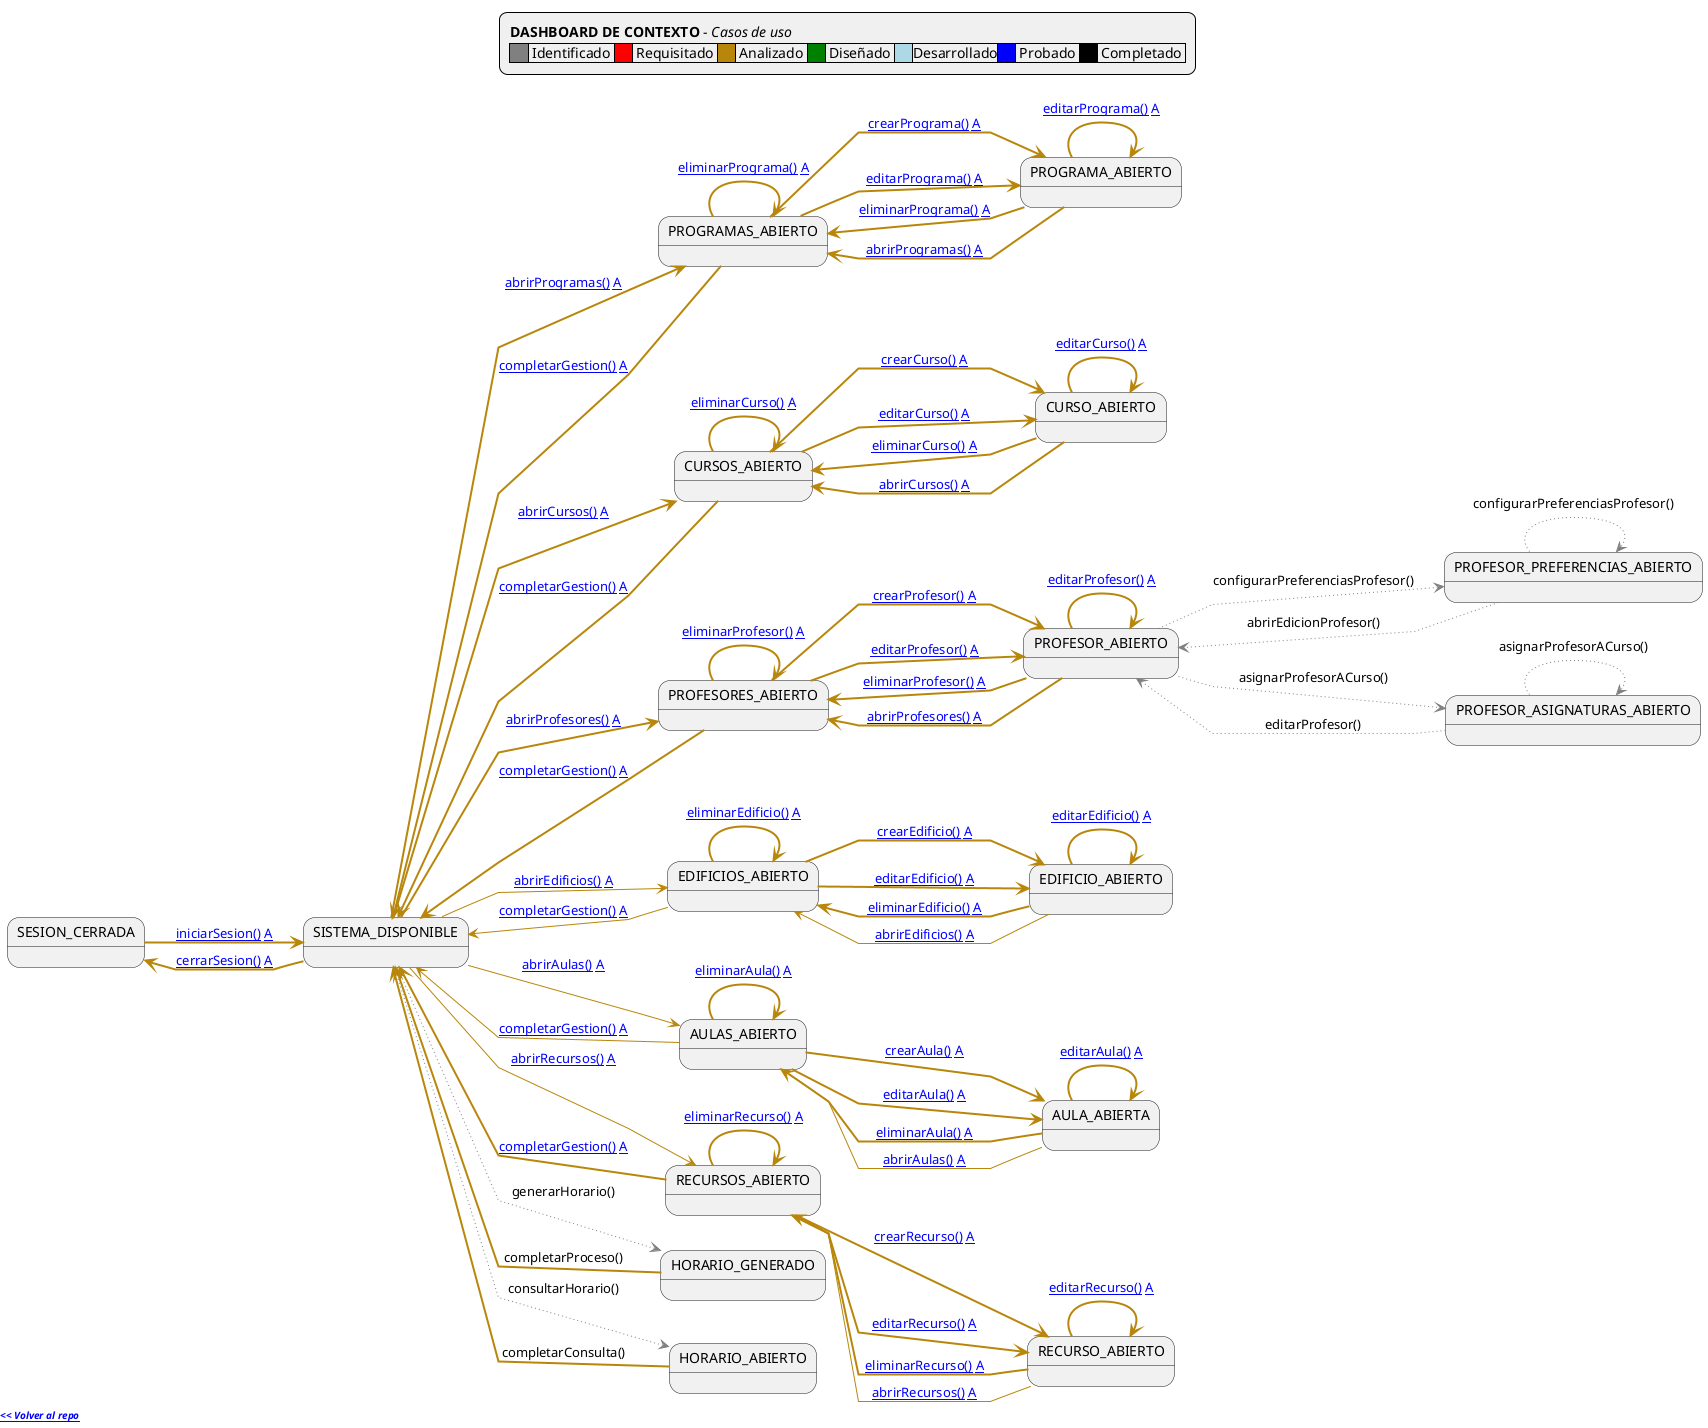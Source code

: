 @startuml diagrama-contexto-administrador

left to right direction
skinparam linetype polyline

<style>
legend {
  BackGroundColor #f0f0f0;
  'Margin 30
  Padding 10
}
footer {
  HorizontalAlignment left
}

</style>

legend top
    **DASHBOARD DE CONTEXTO** - <i>Casos de uso</i>
    '====
    |<#gray>     | Identificado |<#red>     | Requisitado |<#darkgoldenrod>     | Analizado |<#green>     | Diseñado |<#lightblue>     |Desarrollado|<#blue>     | Probado |<#black>     | Completado |
    '====
    '[**nombreCasoUso()**] -> Especificación detallada / [**A**] -> Análisis MVC
    '====
end legend

footer
**<i>[[https://github.com/mmasias/pySigHor << Volver al repo]]</i>** 
end footer

state "SESION_CERRADA" as NoAuth
state "SISTEMA_DISPONIBLE" as Menu

state "PROGRAMAS_ABIERTO" as ListProgramas
state "PROGRAMA_ABIERTO" as EditPrograma
state "CURSOS_ABIERTO" as ListCursos
state "CURSO_ABIERTO" as EditCurso
state "PROFESORES_ABIERTO" as ListProfesores
state "PROFESOR_ABIERTO" as EditProfesor
state "PROFESOR_PREFERENCIAS_ABIERTO" as EditProfesorPreferencias
state "EDIFICIOS_ABIERTO" as ListEdificios
state "EDIFICIO_ABIERTO" as EditEdificio
state "AULAS_ABIERTO" as ListAulas
state "AULA_ABIERTA" as EditAula
state "RECURSOS_ABIERTO" as ListRecursos
state "RECURSO_ABIERTO" as EditRecurso

state "PROFESOR_ASIGNATURAS_ABIERTO" as Asignaciones
state "HORARIO_GENERADO" as Generacion
state "HORARIO_ABIERTO" as Consulta

NoAuth -[#darkgoldenrod,thickness=2]-> Menu: [[https://github.com/mmasias/pySigHor/blob/main/RUP/00-casos-uso/02-detalle/iniciarSesion/README.md iniciarSesion()]] [[https://github.com/mmasias/pySigHor/blob/main/RUP/01-analisis/casos-uso/iniciarSesion/README.md A]]

Menu -[#darkgoldenrod,thickness=2]-> NoAuth: [[https://github.com/mmasias/pySigHor/blob/main/RUP/00-casos-uso/02-detalle/cerrarSesion/README.md cerrarSesion()]] [[https://github.com/mmasias/pySigHor/blob/main/RUP/01-analisis/casos-uso/cerrarSesion/README.md A]]
Menu -[#darkgoldenrod,thickness=2]-> ListProgramas: [[https://github.com/mmasias/pySigHor/blob/main/RUP/00-casos-uso/02-detalle/abrirProgramas/README.md abrirProgramas()]] [[https://github.com/mmasias/pySigHor/blob/main/RUP/01-analisis/casos-uso/abrirProgramas/README.md A]]
Menu -[#darkgoldenrod,thickness=2]-> ListCursos: [[https://github.com/mmasias/pySigHor/blob/main/RUP/00-casos-uso/02-detalle/abrirCursos/README.md abrirCursos()]] [[https://github.com/mmasias/pySigHor/blob/main/RUP/01-analisis/casos-uso/abrirCursos/README.md A]]
Menu -[#darkgoldenrod,thickness=2]-> ListProfesores: [[https://github.com/mmasias/pySigHor/blob/main/RUP/00-casos-uso/02-detalle/abrirProfesores/README.md abrirProfesores()]] [[https://github.com/mmasias/pySigHor/blob/main/RUP/01-analisis/casos-uso/abrirProfesores/README.md A]]
Menu -[#darkgoldenrod]-> ListEdificios: [[https://github.com/mmasias/pySigHor/blob/main/RUP/00-casos-uso/02-detalle/abrirEdificios/README.md abrirEdificios()]] [[https://github.com/mmasias/pySigHor/blob/main/RUP/01-analisis/casos-uso/abrirEdificios/README.md A]]
Menu -[#darkgoldenrod]-> ListAulas: [[https://github.com/mmasias/pySigHor/blob/main/RUP/00-casos-uso/02-detalle/abrirAulas/README.md abrirAulas()]] [[https://github.com/mmasias/pySigHor/blob/main/RUP/01-analisis/casos-uso/abrirAulas/README.md A]]
Menu -[#darkgoldenrod]-> ListRecursos: [[https://github.com/mmasias/pySigHor/blob/main/RUP/00-casos-uso/02-detalle/abrirRecursos/README.md abrirRecursos()]] [[https://github.com/mmasias/pySigHor/blob/main/RUP/01-analisis/casos-uso/abrirRecursos/README.md A]]
Menu -[#gray,dotted]-> Generacion: generarHorario()
Menu -[#gray,dotted]-> Consulta: consultarHorario()

EditProfesor -[#gray,dotted]-> Asignaciones: asignarProfesorACurso()

Asignaciones -[#gray,dotted]-> Asignaciones: asignarProfesorACurso()
Asignaciones -[#gray,dotted]-> EditProfesor: editarProfesor()
ListProgramas -[#darkgoldenrod,thickness=2]-> EditPrograma: [[https://github.com/mmasias/pySigHor/blob/main/RUP/00-casos-uso/02-detalle/crearPrograma/README.md crearPrograma()]] [[https://github.com/mmasias/pySigHor/blob/main/RUP/01-analisis/casos-uso/crearPrograma/README.md A]]
ListProgramas -[#darkgoldenrod,thickness=2]-> EditPrograma: [[https://github.com/mmasias/pySigHor/blob/main/RUP/00-casos-uso/02-detalle/editarPrograma/README.md editarPrograma()]] [[https://github.com/mmasias/pySigHor/blob/main/RUP/01-analisis/casos-uso/editarPrograma/README.md A]]
ListProgramas -[#darkgoldenrod,thickness=2]-> ListProgramas: [[https://github.com/mmasias/pySigHor/blob/main/RUP/00-casos-uso/02-detalle/eliminarPrograma/README.md eliminarPrograma()]] [[https://github.com/mmasias/pySigHor/blob/main/RUP/01-analisis/casos-uso/eliminarPrograma/README.md A]]
EditPrograma -[#darkgoldenrod,thickness=2]-> EditPrograma: [[https://github.com/mmasias/pySigHor/blob/main/RUP/00-casos-uso/02-detalle/editarPrograma/README.md editarPrograma()]] [[https://github.com/mmasias/pySigHor/blob/main/RUP/01-analisis/casos-uso/editarPrograma/README.md A]]
EditPrograma -[#darkgoldenrod,thickness=2]-> ListProgramas: [[https://github.com/mmasias/pySigHor/blob/main/RUP/00-casos-uso/02-detalle/eliminarPrograma/README.md eliminarPrograma()]] [[https://github.com/mmasias/pySigHor/blob/main/RUP/01-analisis/casos-uso/eliminarPrograma/README.md A]]
EditPrograma -[#darkgoldenrod,thickness=2]-> ListProgramas: [[https://github.com/mmasias/pySigHor/blob/main/RUP/00-casos-uso/02-detalle/abrirProgramas/README.md abrirProgramas()]] [[https://github.com/mmasias/pySigHor/blob/main/RUP/01-analisis/casos-uso/abrirProgramas/README.md A]]
ListCursos -[#darkgoldenrod,thickness=2]-> EditCurso: [[https://github.com/mmasias/pySigHor/blob/main/RUP/00-casos-uso/02-detalle/crearCurso/README.md crearCurso()]] [[https://github.com/mmasias/pySigHor/blob/main/RUP/01-analisis/casos-uso/crearCurso/README.md A]]
ListCursos -[#darkgoldenrod,thickness=2]-> EditCurso: [[https://github.com/mmasias/pySigHor/blob/main/RUP/00-casos-uso/02-detalle/editarCurso/README.md editarCurso()]] [[https://github.com/mmasias/pySigHor/blob/main/RUP/01-analisis/casos-uso/editarCurso/README.md A]]
ListCursos -[#darkgoldenrod,thickness=2]-> ListCursos: [[https://github.com/mmasias/pySigHor/blob/main/RUP/00-casos-uso/02-detalle/eliminarCurso/README.md eliminarCurso()]] [[https://github.com/mmasias/pySigHor/blob/main/RUP/01-analisis/casos-uso/eliminarCurso/README.md A]]
EditCurso -[#darkgoldenrod,thickness=2]-> EditCurso: [[https://github.com/mmasias/pySigHor/blob/main/RUP/00-casos-uso/02-detalle/editarCurso/README.md editarCurso()]] [[https://github.com/mmasias/pySigHor/blob/main/RUP/01-analisis/casos-uso/editarCurso/README.md A]]
EditCurso -[#darkgoldenrod,thickness=2]-> ListCursos: [[https://github.com/mmasias/pySigHor/blob/main/RUP/00-casos-uso/02-detalle/eliminarCurso/README.md eliminarCurso()]] [[https://github.com/mmasias/pySigHor/blob/main/RUP/01-analisis/casos-uso/eliminarCurso/README.md A]]
EditCurso -[#darkgoldenrod,thickness=2]-> ListCursos: [[https://github.com/mmasias/pySigHor/blob/main/RUP/00-casos-uso/02-detalle/abrirCursos/README.md abrirCursos()]] [[https://github.com/mmasias/pySigHor/blob/main/RUP/01-analisis/casos-uso/abrirCursos/README.md A]]
ListProfesores -[#darkgoldenrod,thickness=2]-> EditProfesor: [[https://github.com/mmasias/pySigHor/blob/main/RUP/00-casos-uso/02-detalle/crearProfesor/README.md crearProfesor()]] [[https://github.com/mmasias/pySigHor/blob/main/RUP/01-analisis/casos-uso/crearProfesor/README.md A]]
ListProfesores -[#darkgoldenrod,thickness=2]-> EditProfesor: [[https://github.com/mmasias/pySigHor/blob/main/RUP/00-casos-uso/02-detalle/editarProfesor/README.md editarProfesor()]] [[https://github.com/mmasias/pySigHor/blob/main/RUP/01-analisis/casos-uso/editarProfesor/README.md A]]
ListProfesores -[#darkgoldenrod,thickness=2]-> ListProfesores: [[https://github.com/mmasias/pySigHor/blob/main/RUP/00-casos-uso/02-detalle/eliminarProfesor/README.md eliminarProfesor()]] [[https://github.com/mmasias/pySigHor/blob/main/RUP/01-analisis/casos-uso/eliminarProfesor/README.md A]]
EditProfesor -[#darkgoldenrod,thickness=2]-> EditProfesor: [[https://github.com/mmasias/pySigHor/blob/main/RUP/00-casos-uso/02-detalle/editarProfesor/README.md editarProfesor()]] [[https://github.com/mmasias/pySigHor/blob/main/RUP/01-analisis/casos-uso/editarProfesor/README.md A]]
EditProfesor -[#darkgoldenrod,thickness=2]-> ListProfesores: [[https://github.com/mmasias/pySigHor/blob/main/RUP/00-casos-uso/02-detalle/eliminarProfesor/README.md eliminarProfesor()]] [[https://github.com/mmasias/pySigHor/blob/main/RUP/01-analisis/casos-uso/eliminarProfesor/README.md A]]
EditProfesor -[#gray,dotted]-> EditProfesorPreferencias: configurarPreferenciasProfesor()
EditProfesor -[#darkgoldenrod,thickness=2]-> ListProfesores: [[https://github.com/mmasias/pySigHor/blob/main/RUP/00-casos-uso/02-detalle/abrirProfesores/README.md abrirProfesores()]] [[https://github.com/mmasias/pySigHor/blob/main/RUP/01-analisis/casos-uso/abrirProfesores/README.md A]]
EditProfesorPreferencias -[#gray,dotted]-> EditProfesorPreferencias: configurarPreferenciasProfesor()
EditProfesorPreferencias -[#gray,dotted]-> EditProfesor: abrirEdicionProfesor()
ListEdificios -[#darkgoldenrod,bold]-> EditEdificio: [[https://github.com/mmasias/pySigHor/blob/main/RUP/00-casos-uso/02-detalle/crearEdificio/README.md crearEdificio()]] [[https://github.com/mmasias/pySigHor/blob/main/RUP/01-analisis/casos-uso/crearEdificio/README.md A]]
ListEdificios -[#darkgoldenrod,bold]-> EditEdificio: [[https://github.com/mmasias/pySigHor/blob/main/RUP/00-casos-uso/02-detalle/editarEdificio/README.md editarEdificio()]] [[https://github.com/mmasias/pySigHor/blob/main/RUP/01-analisis/casos-uso/editarEdificio/README.md A]]
ListEdificios -[#darkgoldenrod,bold]-> ListEdificios: [[https://github.com/mmasias/pySigHor/blob/main/RUP/00-casos-uso/02-detalle/eliminarEdificio/README.md eliminarEdificio()]] [[https://github.com/mmasias/pySigHor/blob/main/RUP/01-analisis/casos-uso/eliminarEdificio/README.md A]]
EditEdificio -[#darkgoldenrod,bold]-> EditEdificio: [[https://github.com/mmasias/pySigHor/blob/main/RUP/00-casos-uso/02-detalle/editarEdificio/README.md editarEdificio()]] [[https://github.com/mmasias/pySigHor/blob/main/RUP/01-analisis/casos-uso/editarEdificio/README.md A]]
EditEdificio -[#darkgoldenrod,bold]-> ListEdificios: [[https://github.com/mmasias/pySigHor/blob/main/RUP/00-casos-uso/02-detalle/eliminarEdificio/README.md eliminarEdificio()]] [[https://github.com/mmasias/pySigHor/blob/main/RUP/01-analisis/casos-uso/eliminarEdificio/README.md A]]
EditEdificio -[#darkgoldenrod]-> ListEdificios: [[https://github.com/mmasias/pySigHor/blob/main/RUP/00-casos-uso/02-detalle/abrirEdificios/README.md abrirEdificios()]] [[https://github.com/mmasias/pySigHor/blob/main/RUP/01-analisis/casos-uso/abrirEdificios/README.md A]]
ListAulas -[#darkgoldenrod,bold]-> EditAula: [[https://github.com/mmasias/pySigHor/blob/main/RUP/00-casos-uso/02-detalle/crearAula/README.md crearAula()]] [[https://github.com/mmasias/pySigHor/blob/main/RUP/01-analisis/casos-uso/crearAula/README.md A]]
ListAulas -[#darkgoldenrod,bold]-> EditAula: [[https://github.com/mmasias/pySigHor/blob/main/RUP/00-casos-uso/02-detalle/editarAula/README.md editarAula()]] [[https://github.com/mmasias/pySigHor/blob/main/RUP/01-analisis/casos-uso/editarAula/README.md A]]
ListAulas -[#darkgoldenrod,bold]-> ListAulas: [[https://github.com/mmasias/pySigHor/blob/main/RUP/00-casos-uso/02-detalle/eliminarAula/README.md eliminarAula()]] [[https://github.com/mmasias/pySigHor/blob/main/RUP/01-analisis/casos-uso/eliminarAula/README.md A]]
EditAula -[#darkgoldenrod,bold]-> EditAula: [[https://github.com/mmasias/pySigHor/blob/main/RUP/00-casos-uso/02-detalle/editarAula/README.md editarAula()]] [[https://github.com/mmasias/pySigHor/blob/main/RUP/01-analisis/casos-uso/editarAula/README.md A]]
EditAula -[#darkgoldenrod,bold]-> ListAulas: [[https://github.com/mmasias/pySigHor/blob/main/RUP/00-casos-uso/02-detalle/eliminarAula/README.md eliminarAula()]] [[https://github.com/mmasias/pySigHor/blob/main/RUP/01-analisis/casos-uso/eliminarAula/README.md A]]
EditAula -[#darkgoldenrod]-> ListAulas: [[https://github.com/mmasias/pySigHor/blob/main/RUP/00-casos-uso/02-detalle/abrirAulas/README.md abrirAulas()]] [[https://github.com/mmasias/pySigHor/blob/main/RUP/01-analisis/casos-uso/abrirAulas/README.md A]]
ListRecursos -[#darkgoldenrod,bold]-> EditRecurso: [[https://github.com/mmasias/pySigHor/blob/main/RUP/00-casos-uso/02-detalle/crearRecurso/README.md crearRecurso()]] [[https://github.com/mmasias/pySigHor/blob/main/RUP/01-analisis/casos-uso/crearRecurso/README.md A]]
ListRecursos -[#darkgoldenrod,bold]-> EditRecurso: [[https://github.com/mmasias/pySigHor/blob/main/RUP/00-casos-uso/02-detalle/editarRecurso/README.md editarRecurso()]] [[https://github.com/mmasias/pySigHor/blob/main/RUP/01-analisis/casos-uso/editarRecurso/README.md A]]
ListRecursos -[#darkgoldenrod,bold]-> ListRecursos: [[https://github.com/mmasias/pySigHor/blob/main/RUP/00-casos-uso/02-detalle/eliminarRecurso/README.md eliminarRecurso()]] [[https://github.com/mmasias/pySigHor/blob/main/RUP/01-analisis/casos-uso/eliminarRecurso/README.md A]]
EditRecurso -[#darkgoldenrod,bold]-> EditRecurso: [[https://github.com/mmasias/pySigHor/blob/main/RUP/00-casos-uso/02-detalle/editarRecurso/README.md editarRecurso()]] [[https://github.com/mmasias/pySigHor/blob/main/RUP/01-analisis/casos-uso/editarRecurso/README.md A]]
EditRecurso -[#darkgoldenrod,bold]-> ListRecursos: [[https://github.com/mmasias/pySigHor/blob/main/RUP/00-casos-uso/02-detalle/eliminarRecurso/README.md eliminarRecurso()]] [[https://github.com/mmasias/pySigHor/blob/main/RUP/01-analisis/casos-uso/eliminarRecurso/README.md A]]
EditRecurso -[#darkgoldenrod]-> ListRecursos: [[https://github.com/mmasias/pySigHor/blob/main/RUP/00-casos-uso/02-detalle/abrirRecursos/README.md abrirRecursos()]] [[https://github.com/mmasias/pySigHor/blob/main/RUP/01-analisis/casos-uso/abrirRecursos/README.md A]]
ListProgramas -[#darkgoldenrod,thickness=2]-> Menu: [[https://github.com/mmasias/pySigHor/blob/main/RUP/00-casos-uso/02-detalle/completarGestion/README.md completarGestion()]] [[https://github.com/mmasias/pySigHor/blob/main/RUP/01-analisis/casos-uso/completarGestion/README.md A]]
ListCursos -[#darkgoldenrod,thickness=2]-> Menu: [[https://github.com/mmasias/pySigHor/blob/main/RUP/00-casos-uso/02-detalle/completarGestion/README.md completarGestion()]] [[https://github.com/mmasias/pySigHor/blob/main/RUP/01-analisis/casos-uso/completarGestion/README.md A]]
ListProfesores -[#darkgoldenrod,thickness=2]-> Menu: [[https://github.com/mmasias/pySigHor/blob/main/RUP/00-casos-uso/02-detalle/completarGestion/README.md completarGestion()]] [[https://github.com/mmasias/pySigHor/blob/main/RUP/01-analisis/casos-uso/completarGestion/README.md A]]
ListEdificios -[#darkgoldenrod]-> Menu: [[https://github.com/mmasias/pySigHor/blob/main/RUP/00-casos-uso/02-detalle/completarGestion/README.md completarGestion()]] [[https://github.com/mmasias/pySigHor/blob/main/RUP/01-analisis/casos-uso/completarGestion/README.md A]]
ListAulas -[#darkgoldenrod]-> Menu: [[https://github.com/mmasias/pySigHor/blob/main/RUP/00-casos-uso/02-detalle/completarGestion/README.md completarGestion()]] [[https://github.com/mmasias/pySigHor/blob/main/RUP/01-analisis/casos-uso/completarGestion/README.md A]]
ListRecursos -[#darkgoldenrod,bold]-> Menu: [[https://github.com/mmasias/pySigHor/blob/main/RUP/00-casos-uso/02-detalle/completarGestion/README.md completarGestion()]] [[https://github.com/mmasias/pySigHor/blob/main/RUP/01-analisis/casos-uso/completarGestion/README.md A]]
Generacion -[#darkgoldenrod,thickness=2]-> Menu: completarProceso()
Consulta -[#darkgoldenrod,thickness=2]-> Menu: completarConsulta()
@enduml